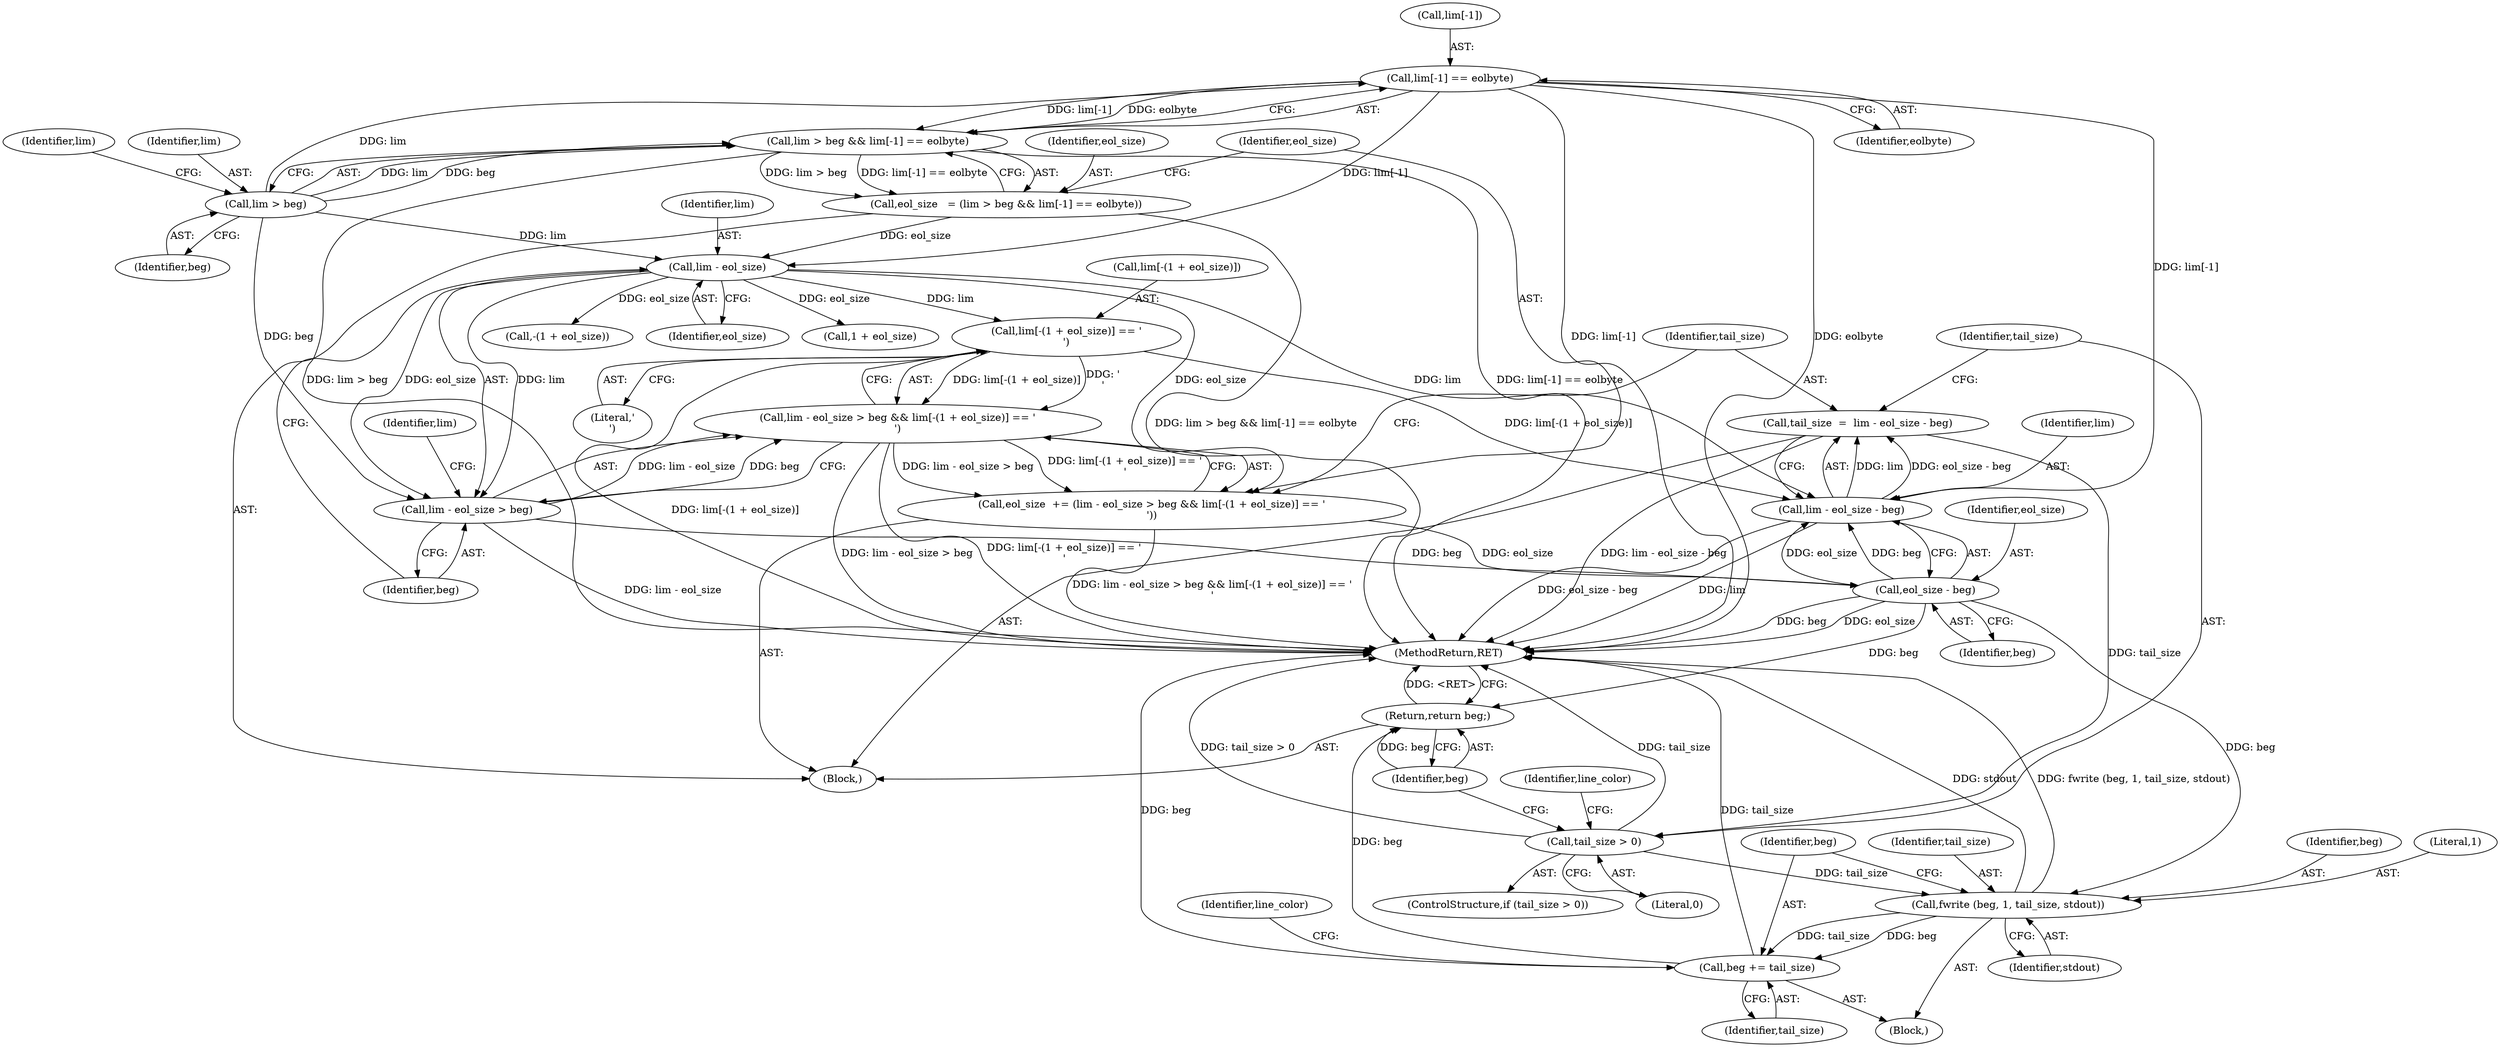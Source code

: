 digraph "0_savannah_8fcf61523644df42e1905c81bed26838e0b04f91@integer" {
"1000955" [label="(Call,tail_size  =  lim - eol_size - beg)"];
"1000957" [label="(Call,lim - eol_size - beg)"];
"1000933" [label="(Call,lim[-1] == eolbyte)"];
"1000930" [label="(Call,lim > beg)"];
"1000947" [label="(Call,lim[-(1 + eol_size)] == '\r')"];
"1000943" [label="(Call,lim - eol_size)"];
"1000927" [label="(Call,eol_size   = (lim > beg && lim[-1] == eolbyte))"];
"1000929" [label="(Call,lim > beg && lim[-1] == eolbyte)"];
"1000959" [label="(Call,eol_size - beg)"];
"1000939" [label="(Call,eol_size  += (lim - eol_size > beg && lim[-(1 + eol_size)] == '\r'))"];
"1000941" [label="(Call,lim - eol_size > beg && lim[-(1 + eol_size)] == '\r')"];
"1000942" [label="(Call,lim - eol_size > beg)"];
"1000963" [label="(Call,tail_size > 0)"];
"1000969" [label="(Call,fwrite (beg, 1, tail_size, stdout))"];
"1000974" [label="(Call,beg += tail_size)"];
"1000979" [label="(Return,return beg;)"];
"1000928" [label="(Identifier,eol_size)"];
"1000943" [label="(Call,lim - eol_size)"];
"1001415" [label="(MethodReturn,RET)"];
"1000957" [label="(Call,lim - eol_size - beg)"];
"1000966" [label="(Block,)"];
"1000974" [label="(Call,beg += tail_size)"];
"1000959" [label="(Call,eol_size - beg)"];
"1000970" [label="(Identifier,beg)"];
"1000931" [label="(Identifier,lim)"];
"1000971" [label="(Literal,1)"];
"1000929" [label="(Call,lim > beg && lim[-1] == eolbyte)"];
"1000976" [label="(Identifier,tail_size)"];
"1000954" [label="(Literal,'\r')"];
"1000950" [label="(Call,-(1 + eol_size))"];
"1000939" [label="(Call,eol_size  += (lim - eol_size > beg && lim[-(1 + eol_size)] == '\r'))"];
"1000941" [label="(Call,lim - eol_size > beg && lim[-(1 + eol_size)] == '\r')"];
"1000973" [label="(Identifier,stdout)"];
"1000972" [label="(Identifier,tail_size)"];
"1000946" [label="(Identifier,beg)"];
"1000965" [label="(Literal,0)"];
"1000940" [label="(Identifier,eol_size)"];
"1000955" [label="(Call,tail_size  =  lim - eol_size - beg)"];
"1000980" [label="(Identifier,beg)"];
"1000978" [label="(Identifier,line_color)"];
"1000958" [label="(Identifier,lim)"];
"1000975" [label="(Identifier,beg)"];
"1000934" [label="(Call,lim[-1])"];
"1000949" [label="(Identifier,lim)"];
"1000968" [label="(Identifier,line_color)"];
"1000945" [label="(Identifier,eol_size)"];
"1000951" [label="(Call,1 + eol_size)"];
"1000962" [label="(ControlStructure,if (tail_size > 0))"];
"1000944" [label="(Identifier,lim)"];
"1000969" [label="(Call,fwrite (beg, 1, tail_size, stdout))"];
"1000956" [label="(Identifier,tail_size)"];
"1000933" [label="(Call,lim[-1] == eolbyte)"];
"1000930" [label="(Call,lim > beg)"];
"1000938" [label="(Identifier,eolbyte)"];
"1000979" [label="(Return,return beg;)"];
"1000947" [label="(Call,lim[-(1 + eol_size)] == '\r')"];
"1000963" [label="(Call,tail_size > 0)"];
"1000960" [label="(Identifier,eol_size)"];
"1000961" [label="(Identifier,beg)"];
"1000964" [label="(Identifier,tail_size)"];
"1000924" [label="(Block,)"];
"1000948" [label="(Call,lim[-(1 + eol_size)])"];
"1000932" [label="(Identifier,beg)"];
"1000942" [label="(Call,lim - eol_size > beg)"];
"1000927" [label="(Call,eol_size   = (lim > beg && lim[-1] == eolbyte))"];
"1000935" [label="(Identifier,lim)"];
"1000955" -> "1000924"  [label="AST: "];
"1000955" -> "1000957"  [label="CFG: "];
"1000956" -> "1000955"  [label="AST: "];
"1000957" -> "1000955"  [label="AST: "];
"1000964" -> "1000955"  [label="CFG: "];
"1000955" -> "1001415"  [label="DDG: lim - eol_size - beg"];
"1000957" -> "1000955"  [label="DDG: lim"];
"1000957" -> "1000955"  [label="DDG: eol_size - beg"];
"1000955" -> "1000963"  [label="DDG: tail_size"];
"1000957" -> "1000959"  [label="CFG: "];
"1000958" -> "1000957"  [label="AST: "];
"1000959" -> "1000957"  [label="AST: "];
"1000957" -> "1001415"  [label="DDG: lim"];
"1000957" -> "1001415"  [label="DDG: eol_size - beg"];
"1000933" -> "1000957"  [label="DDG: lim[-1]"];
"1000947" -> "1000957"  [label="DDG: lim[-(1 + eol_size)]"];
"1000943" -> "1000957"  [label="DDG: lim"];
"1000959" -> "1000957"  [label="DDG: eol_size"];
"1000959" -> "1000957"  [label="DDG: beg"];
"1000933" -> "1000929"  [label="AST: "];
"1000933" -> "1000938"  [label="CFG: "];
"1000934" -> "1000933"  [label="AST: "];
"1000938" -> "1000933"  [label="AST: "];
"1000929" -> "1000933"  [label="CFG: "];
"1000933" -> "1001415"  [label="DDG: lim[-1]"];
"1000933" -> "1001415"  [label="DDG: eolbyte"];
"1000933" -> "1000929"  [label="DDG: lim[-1]"];
"1000933" -> "1000929"  [label="DDG: eolbyte"];
"1000930" -> "1000933"  [label="DDG: lim"];
"1000933" -> "1000943"  [label="DDG: lim[-1]"];
"1000930" -> "1000929"  [label="AST: "];
"1000930" -> "1000932"  [label="CFG: "];
"1000931" -> "1000930"  [label="AST: "];
"1000932" -> "1000930"  [label="AST: "];
"1000935" -> "1000930"  [label="CFG: "];
"1000929" -> "1000930"  [label="CFG: "];
"1000930" -> "1000929"  [label="DDG: lim"];
"1000930" -> "1000929"  [label="DDG: beg"];
"1000930" -> "1000943"  [label="DDG: lim"];
"1000930" -> "1000942"  [label="DDG: beg"];
"1000947" -> "1000941"  [label="AST: "];
"1000947" -> "1000954"  [label="CFG: "];
"1000948" -> "1000947"  [label="AST: "];
"1000954" -> "1000947"  [label="AST: "];
"1000941" -> "1000947"  [label="CFG: "];
"1000947" -> "1001415"  [label="DDG: lim[-(1 + eol_size)]"];
"1000947" -> "1000941"  [label="DDG: lim[-(1 + eol_size)]"];
"1000947" -> "1000941"  [label="DDG: '\r'"];
"1000943" -> "1000947"  [label="DDG: lim"];
"1000943" -> "1000942"  [label="AST: "];
"1000943" -> "1000945"  [label="CFG: "];
"1000944" -> "1000943"  [label="AST: "];
"1000945" -> "1000943"  [label="AST: "];
"1000946" -> "1000943"  [label="CFG: "];
"1000943" -> "1000939"  [label="DDG: eol_size"];
"1000943" -> "1000942"  [label="DDG: lim"];
"1000943" -> "1000942"  [label="DDG: eol_size"];
"1000927" -> "1000943"  [label="DDG: eol_size"];
"1000943" -> "1000950"  [label="DDG: eol_size"];
"1000943" -> "1000951"  [label="DDG: eol_size"];
"1000927" -> "1000924"  [label="AST: "];
"1000927" -> "1000929"  [label="CFG: "];
"1000928" -> "1000927"  [label="AST: "];
"1000929" -> "1000927"  [label="AST: "];
"1000940" -> "1000927"  [label="CFG: "];
"1000927" -> "1001415"  [label="DDG: lim > beg && lim[-1] == eolbyte"];
"1000929" -> "1000927"  [label="DDG: lim > beg"];
"1000929" -> "1000927"  [label="DDG: lim[-1] == eolbyte"];
"1000929" -> "1001415"  [label="DDG: lim[-1] == eolbyte"];
"1000929" -> "1001415"  [label="DDG: lim > beg"];
"1000959" -> "1000961"  [label="CFG: "];
"1000960" -> "1000959"  [label="AST: "];
"1000961" -> "1000959"  [label="AST: "];
"1000959" -> "1001415"  [label="DDG: beg"];
"1000959" -> "1001415"  [label="DDG: eol_size"];
"1000939" -> "1000959"  [label="DDG: eol_size"];
"1000942" -> "1000959"  [label="DDG: beg"];
"1000959" -> "1000969"  [label="DDG: beg"];
"1000959" -> "1000979"  [label="DDG: beg"];
"1000939" -> "1000924"  [label="AST: "];
"1000939" -> "1000941"  [label="CFG: "];
"1000940" -> "1000939"  [label="AST: "];
"1000941" -> "1000939"  [label="AST: "];
"1000956" -> "1000939"  [label="CFG: "];
"1000939" -> "1001415"  [label="DDG: lim - eol_size > beg && lim[-(1 + eol_size)] == '\r'"];
"1000941" -> "1000939"  [label="DDG: lim - eol_size > beg"];
"1000941" -> "1000939"  [label="DDG: lim[-(1 + eol_size)] == '\r'"];
"1000941" -> "1000942"  [label="CFG: "];
"1000942" -> "1000941"  [label="AST: "];
"1000941" -> "1001415"  [label="DDG: lim - eol_size > beg"];
"1000941" -> "1001415"  [label="DDG: lim[-(1 + eol_size)] == '\r'"];
"1000942" -> "1000941"  [label="DDG: lim - eol_size"];
"1000942" -> "1000941"  [label="DDG: beg"];
"1000942" -> "1000946"  [label="CFG: "];
"1000946" -> "1000942"  [label="AST: "];
"1000949" -> "1000942"  [label="CFG: "];
"1000942" -> "1001415"  [label="DDG: lim - eol_size"];
"1000963" -> "1000962"  [label="AST: "];
"1000963" -> "1000965"  [label="CFG: "];
"1000964" -> "1000963"  [label="AST: "];
"1000965" -> "1000963"  [label="AST: "];
"1000968" -> "1000963"  [label="CFG: "];
"1000980" -> "1000963"  [label="CFG: "];
"1000963" -> "1001415"  [label="DDG: tail_size"];
"1000963" -> "1001415"  [label="DDG: tail_size > 0"];
"1000963" -> "1000969"  [label="DDG: tail_size"];
"1000969" -> "1000966"  [label="AST: "];
"1000969" -> "1000973"  [label="CFG: "];
"1000970" -> "1000969"  [label="AST: "];
"1000971" -> "1000969"  [label="AST: "];
"1000972" -> "1000969"  [label="AST: "];
"1000973" -> "1000969"  [label="AST: "];
"1000975" -> "1000969"  [label="CFG: "];
"1000969" -> "1001415"  [label="DDG: fwrite (beg, 1, tail_size, stdout)"];
"1000969" -> "1001415"  [label="DDG: stdout"];
"1000969" -> "1000974"  [label="DDG: tail_size"];
"1000969" -> "1000974"  [label="DDG: beg"];
"1000974" -> "1000966"  [label="AST: "];
"1000974" -> "1000976"  [label="CFG: "];
"1000975" -> "1000974"  [label="AST: "];
"1000976" -> "1000974"  [label="AST: "];
"1000978" -> "1000974"  [label="CFG: "];
"1000974" -> "1001415"  [label="DDG: beg"];
"1000974" -> "1001415"  [label="DDG: tail_size"];
"1000974" -> "1000979"  [label="DDG: beg"];
"1000979" -> "1000924"  [label="AST: "];
"1000979" -> "1000980"  [label="CFG: "];
"1000980" -> "1000979"  [label="AST: "];
"1001415" -> "1000979"  [label="CFG: "];
"1000979" -> "1001415"  [label="DDG: <RET>"];
"1000980" -> "1000979"  [label="DDG: beg"];
}

